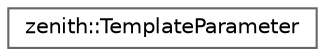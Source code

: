 digraph "Graphical Class Hierarchy"
{
 // LATEX_PDF_SIZE
  bgcolor="transparent";
  edge [fontname=Helvetica,fontsize=10,labelfontname=Helvetica,labelfontsize=10];
  node [fontname=Helvetica,fontsize=10,shape=box,height=0.2,width=0.4];
  rankdir="LR";
  Node0 [id="Node000000",label="zenith::TemplateParameter",height=0.2,width=0.4,color="grey40", fillcolor="white", style="filled",URL="$structzenith_1_1_template_parameter.html",tooltip=" "];
}
